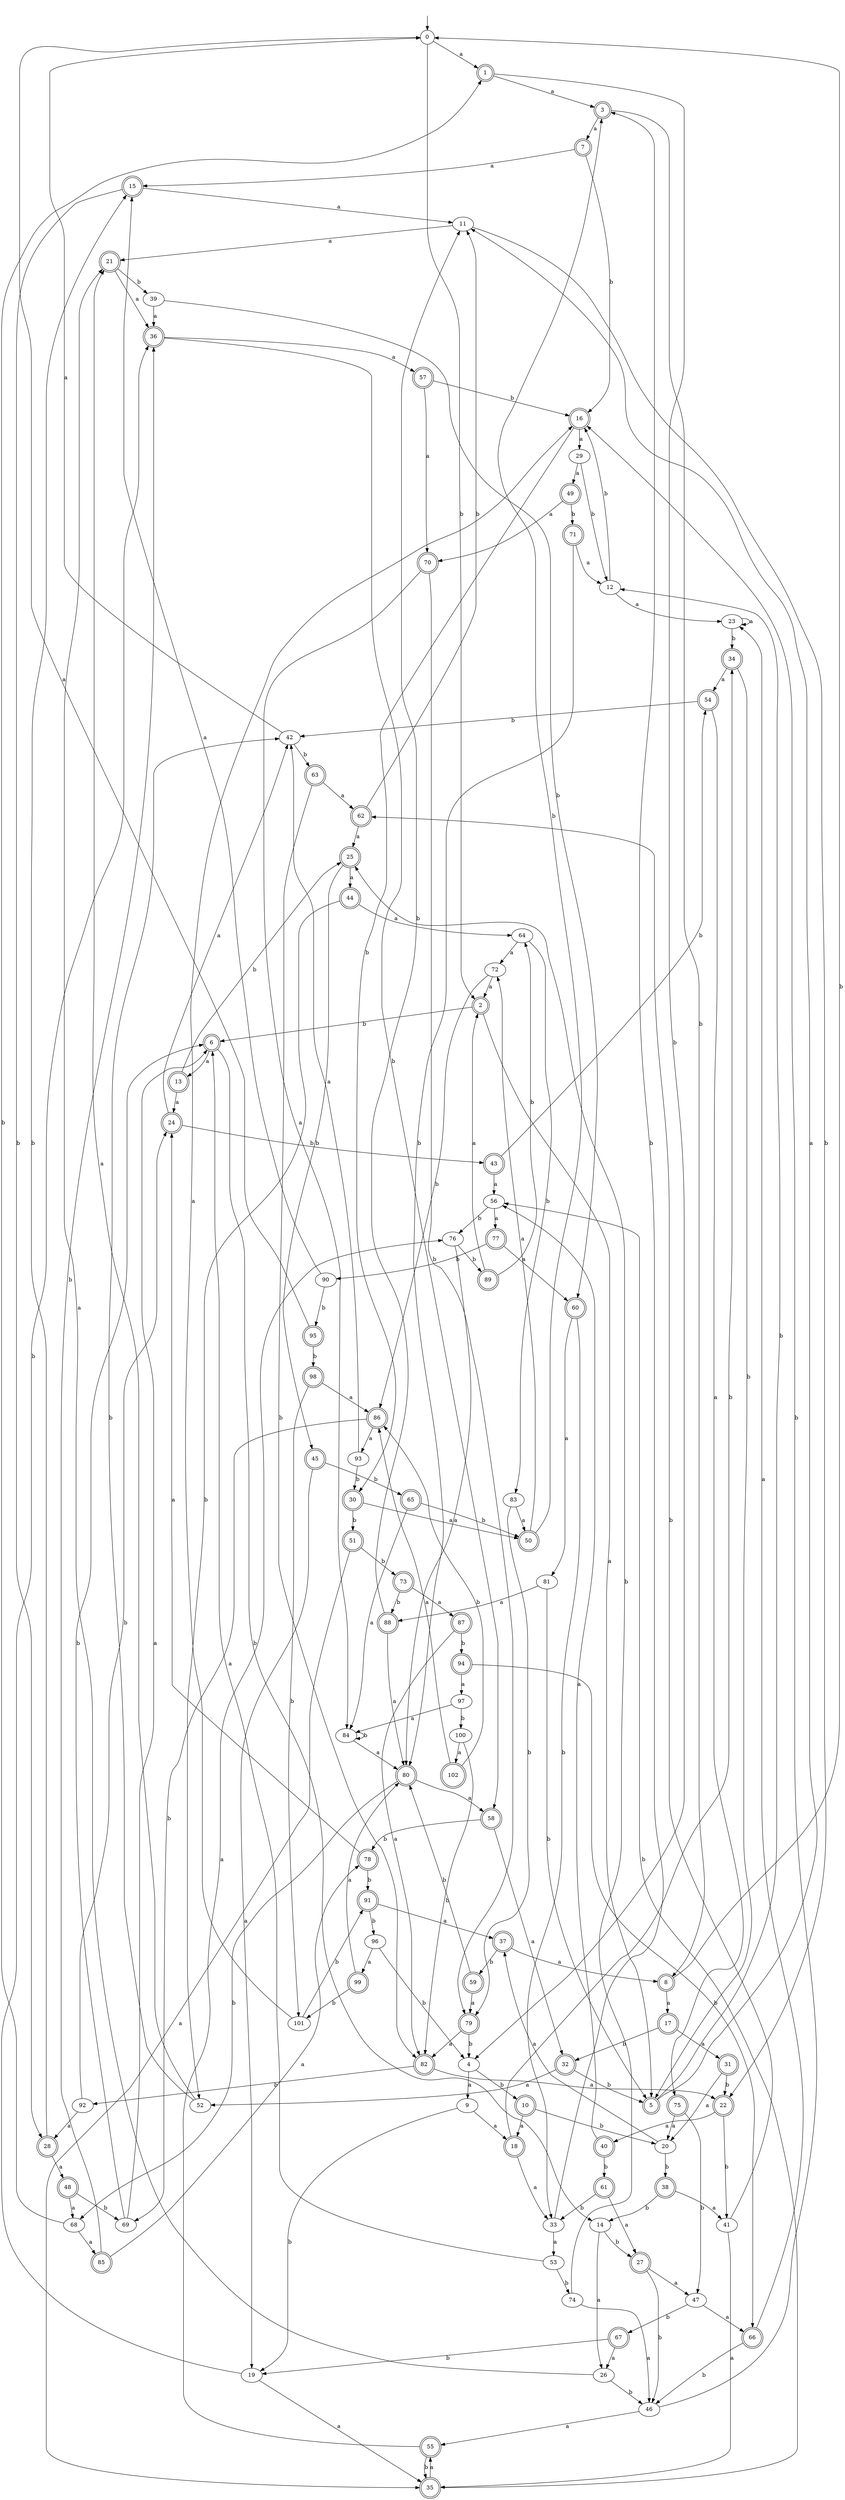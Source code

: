 digraph RandomDFA {
  __start0 [label="", shape=none];
  __start0 -> 0 [label=""];
  0 [shape=circle]
  0 -> 1 [label="a"]
  0 -> 2 [label="b"]
  1 [shape=doublecircle]
  1 -> 3 [label="a"]
  1 -> 4 [label="b"]
  2 [shape=doublecircle]
  2 -> 5 [label="a"]
  2 -> 6 [label="b"]
  3 [shape=doublecircle]
  3 -> 7 [label="a"]
  3 -> 8 [label="b"]
  4
  4 -> 9 [label="a"]
  4 -> 10 [label="b"]
  5 [shape=doublecircle]
  5 -> 11 [label="a"]
  5 -> 12 [label="b"]
  6 [shape=doublecircle]
  6 -> 13 [label="a"]
  6 -> 14 [label="b"]
  7 [shape=doublecircle]
  7 -> 15 [label="a"]
  7 -> 16 [label="b"]
  8 [shape=doublecircle]
  8 -> 17 [label="a"]
  8 -> 0 [label="b"]
  9
  9 -> 18 [label="a"]
  9 -> 19 [label="b"]
  10 [shape=doublecircle]
  10 -> 18 [label="a"]
  10 -> 20 [label="b"]
  11
  11 -> 21 [label="a"]
  11 -> 22 [label="b"]
  12
  12 -> 23 [label="a"]
  12 -> 16 [label="b"]
  13 [shape=doublecircle]
  13 -> 24 [label="a"]
  13 -> 25 [label="b"]
  14
  14 -> 26 [label="a"]
  14 -> 27 [label="b"]
  15 [shape=doublecircle]
  15 -> 11 [label="a"]
  15 -> 28 [label="b"]
  16 [shape=doublecircle]
  16 -> 29 [label="a"]
  16 -> 30 [label="b"]
  17 [shape=doublecircle]
  17 -> 31 [label="a"]
  17 -> 32 [label="b"]
  18 [shape=doublecircle]
  18 -> 33 [label="a"]
  18 -> 34 [label="b"]
  19
  19 -> 35 [label="a"]
  19 -> 36 [label="b"]
  20
  20 -> 37 [label="a"]
  20 -> 38 [label="b"]
  21 [shape=doublecircle]
  21 -> 36 [label="a"]
  21 -> 39 [label="b"]
  22 [shape=doublecircle]
  22 -> 40 [label="a"]
  22 -> 41 [label="b"]
  23
  23 -> 23 [label="a"]
  23 -> 34 [label="b"]
  24 [shape=doublecircle]
  24 -> 42 [label="a"]
  24 -> 43 [label="b"]
  25 [shape=doublecircle]
  25 -> 44 [label="a"]
  25 -> 45 [label="b"]
  26
  26 -> 21 [label="a"]
  26 -> 46 [label="b"]
  27 [shape=doublecircle]
  27 -> 47 [label="a"]
  27 -> 46 [label="b"]
  28 [shape=doublecircle]
  28 -> 48 [label="a"]
  28 -> 15 [label="b"]
  29
  29 -> 49 [label="a"]
  29 -> 12 [label="b"]
  30 [shape=doublecircle]
  30 -> 50 [label="a"]
  30 -> 51 [label="b"]
  31 [shape=doublecircle]
  31 -> 20 [label="a"]
  31 -> 22 [label="b"]
  32 [shape=doublecircle]
  32 -> 52 [label="a"]
  32 -> 5 [label="b"]
  33
  33 -> 53 [label="a"]
  33 -> 3 [label="b"]
  34 [shape=doublecircle]
  34 -> 54 [label="a"]
  34 -> 5 [label="b"]
  35 [shape=doublecircle]
  35 -> 55 [label="a"]
  35 -> 56 [label="b"]
  36 [shape=doublecircle]
  36 -> 57 [label="a"]
  36 -> 58 [label="b"]
  37 [shape=doublecircle]
  37 -> 8 [label="a"]
  37 -> 59 [label="b"]
  38 [shape=doublecircle]
  38 -> 41 [label="a"]
  38 -> 14 [label="b"]
  39
  39 -> 36 [label="a"]
  39 -> 60 [label="b"]
  40 [shape=doublecircle]
  40 -> 56 [label="a"]
  40 -> 61 [label="b"]
  41
  41 -> 35 [label="a"]
  41 -> 62 [label="b"]
  42
  42 -> 0 [label="a"]
  42 -> 63 [label="b"]
  43 [shape=doublecircle]
  43 -> 56 [label="a"]
  43 -> 54 [label="b"]
  44 [shape=doublecircle]
  44 -> 64 [label="a"]
  44 -> 52 [label="b"]
  45 [shape=doublecircle]
  45 -> 19 [label="a"]
  45 -> 65 [label="b"]
  46
  46 -> 55 [label="a"]
  46 -> 16 [label="b"]
  47
  47 -> 66 [label="a"]
  47 -> 67 [label="b"]
  48 [shape=doublecircle]
  48 -> 68 [label="a"]
  48 -> 69 [label="b"]
  49 [shape=doublecircle]
  49 -> 70 [label="a"]
  49 -> 71 [label="b"]
  50 [shape=doublecircle]
  50 -> 72 [label="a"]
  50 -> 3 [label="b"]
  51 [shape=doublecircle]
  51 -> 35 [label="a"]
  51 -> 73 [label="b"]
  52
  52 -> 21 [label="a"]
  52 -> 42 [label="b"]
  53
  53 -> 6 [label="a"]
  53 -> 74 [label="b"]
  54 [shape=doublecircle]
  54 -> 75 [label="a"]
  54 -> 42 [label="b"]
  55 [shape=doublecircle]
  55 -> 76 [label="a"]
  55 -> 35 [label="b"]
  56
  56 -> 77 [label="a"]
  56 -> 76 [label="b"]
  57 [shape=doublecircle]
  57 -> 70 [label="a"]
  57 -> 16 [label="b"]
  58 [shape=doublecircle]
  58 -> 32 [label="a"]
  58 -> 78 [label="b"]
  59 [shape=doublecircle]
  59 -> 79 [label="a"]
  59 -> 80 [label="b"]
  60 [shape=doublecircle]
  60 -> 81 [label="a"]
  60 -> 33 [label="b"]
  61 [shape=doublecircle]
  61 -> 27 [label="a"]
  61 -> 33 [label="b"]
  62 [shape=doublecircle]
  62 -> 25 [label="a"]
  62 -> 11 [label="b"]
  63 [shape=doublecircle]
  63 -> 62 [label="a"]
  63 -> 82 [label="b"]
  64
  64 -> 72 [label="a"]
  64 -> 83 [label="b"]
  65 [shape=doublecircle]
  65 -> 84 [label="a"]
  65 -> 50 [label="b"]
  66 [shape=doublecircle]
  66 -> 23 [label="a"]
  66 -> 46 [label="b"]
  67 [shape=doublecircle]
  67 -> 26 [label="a"]
  67 -> 19 [label="b"]
  68
  68 -> 85 [label="a"]
  68 -> 1 [label="b"]
  69
  69 -> 6 [label="a"]
  69 -> 6 [label="b"]
  70 [shape=doublecircle]
  70 -> 84 [label="a"]
  70 -> 79 [label="b"]
  71 [shape=doublecircle]
  71 -> 12 [label="a"]
  71 -> 80 [label="b"]
  72
  72 -> 2 [label="a"]
  72 -> 86 [label="b"]
  73 [shape=doublecircle]
  73 -> 87 [label="a"]
  73 -> 88 [label="b"]
  74
  74 -> 46 [label="a"]
  74 -> 25 [label="b"]
  75 [shape=doublecircle]
  75 -> 20 [label="a"]
  75 -> 47 [label="b"]
  76
  76 -> 80 [label="a"]
  76 -> 89 [label="b"]
  77 [shape=doublecircle]
  77 -> 60 [label="a"]
  77 -> 90 [label="b"]
  78 [shape=doublecircle]
  78 -> 24 [label="a"]
  78 -> 91 [label="b"]
  79 [shape=doublecircle]
  79 -> 82 [label="a"]
  79 -> 4 [label="b"]
  80 [shape=doublecircle]
  80 -> 58 [label="a"]
  80 -> 68 [label="b"]
  81
  81 -> 88 [label="a"]
  81 -> 5 [label="b"]
  82 [shape=doublecircle]
  82 -> 22 [label="a"]
  82 -> 92 [label="b"]
  83
  83 -> 50 [label="a"]
  83 -> 79 [label="b"]
  84
  84 -> 80 [label="a"]
  84 -> 84 [label="b"]
  85 [shape=doublecircle]
  85 -> 78 [label="a"]
  85 -> 36 [label="b"]
  86 [shape=doublecircle]
  86 -> 93 [label="a"]
  86 -> 69 [label="b"]
  87 [shape=doublecircle]
  87 -> 82 [label="a"]
  87 -> 94 [label="b"]
  88 [shape=doublecircle]
  88 -> 80 [label="a"]
  88 -> 11 [label="b"]
  89 [shape=doublecircle]
  89 -> 2 [label="a"]
  89 -> 64 [label="b"]
  90
  90 -> 15 [label="a"]
  90 -> 95 [label="b"]
  91 [shape=doublecircle]
  91 -> 37 [label="a"]
  91 -> 96 [label="b"]
  92
  92 -> 28 [label="a"]
  92 -> 24 [label="b"]
  93
  93 -> 42 [label="a"]
  93 -> 30 [label="b"]
  94 [shape=doublecircle]
  94 -> 97 [label="a"]
  94 -> 66 [label="b"]
  95 [shape=doublecircle]
  95 -> 0 [label="a"]
  95 -> 98 [label="b"]
  96
  96 -> 99 [label="a"]
  96 -> 4 [label="b"]
  97
  97 -> 84 [label="a"]
  97 -> 100 [label="b"]
  98 [shape=doublecircle]
  98 -> 86 [label="a"]
  98 -> 101 [label="b"]
  99 [shape=doublecircle]
  99 -> 80 [label="a"]
  99 -> 101 [label="b"]
  100
  100 -> 102 [label="a"]
  100 -> 82 [label="b"]
  101
  101 -> 16 [label="a"]
  101 -> 91 [label="b"]
  102 [shape=doublecircle]
  102 -> 86 [label="a"]
  102 -> 86 [label="b"]
}
